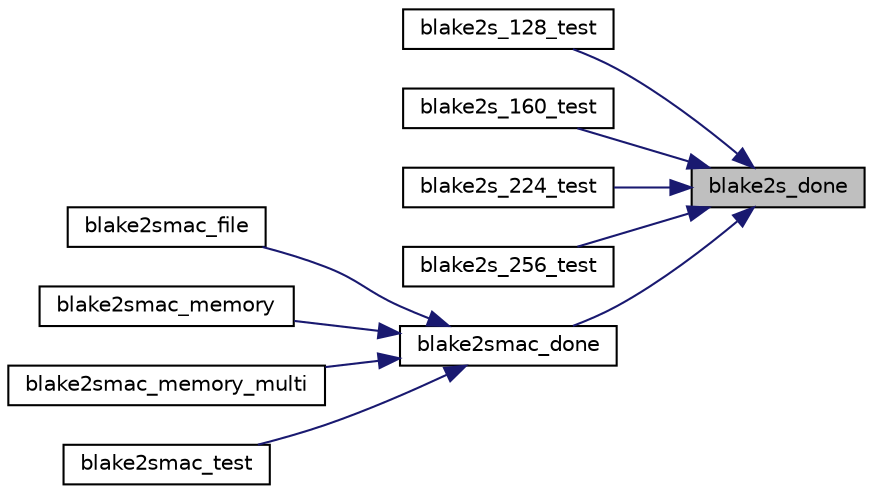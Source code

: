 digraph "blake2s_done"
{
 // LATEX_PDF_SIZE
  edge [fontname="Helvetica",fontsize="10",labelfontname="Helvetica",labelfontsize="10"];
  node [fontname="Helvetica",fontsize="10",shape=record];
  rankdir="RL";
  Node149 [label="blake2s_done",height=0.2,width=0.4,color="black", fillcolor="grey75", style="filled", fontcolor="black",tooltip="Terminate the hash to get the digest."];
  Node149 -> Node150 [dir="back",color="midnightblue",fontsize="10",style="solid",fontname="Helvetica"];
  Node150 [label="blake2s_128_test",height=0.2,width=0.4,color="black", fillcolor="white", style="filled",URL="$blake2s_8c.html#a35ad837b8eb060d5ada9e83aa4fc05e1",tooltip="Self-test the hash."];
  Node149 -> Node151 [dir="back",color="midnightblue",fontsize="10",style="solid",fontname="Helvetica"];
  Node151 [label="blake2s_160_test",height=0.2,width=0.4,color="black", fillcolor="white", style="filled",URL="$blake2s_8c.html#a547bd6f8ec7604f9482ca05d52de1d53",tooltip="Self-test the hash."];
  Node149 -> Node152 [dir="back",color="midnightblue",fontsize="10",style="solid",fontname="Helvetica"];
  Node152 [label="blake2s_224_test",height=0.2,width=0.4,color="black", fillcolor="white", style="filled",URL="$blake2s_8c.html#ab0d7984b339f968398dc6b63fb3732f5",tooltip="Self-test the hash."];
  Node149 -> Node153 [dir="back",color="midnightblue",fontsize="10",style="solid",fontname="Helvetica"];
  Node153 [label="blake2s_256_test",height=0.2,width=0.4,color="black", fillcolor="white", style="filled",URL="$blake2s_8c.html#a89560ab6554753baea0950372744f02e",tooltip="Self-test the hash."];
  Node149 -> Node154 [dir="back",color="midnightblue",fontsize="10",style="solid",fontname="Helvetica"];
  Node154 [label="blake2smac_done",height=0.2,width=0.4,color="black", fillcolor="white", style="filled",URL="$blake2smac_8c.html#af268b3c5222438337934ed26be851579",tooltip="Terminate a BLAKE2S MAC session."];
  Node154 -> Node155 [dir="back",color="midnightblue",fontsize="10",style="solid",fontname="Helvetica"];
  Node155 [label="blake2smac_file",height=0.2,width=0.4,color="black", fillcolor="white", style="filled",URL="$blake2smac__file_8c.html#abc529c6de44b41397be3a1d166d9a7ba",tooltip="BLAKE2S MAC a file."];
  Node154 -> Node156 [dir="back",color="midnightblue",fontsize="10",style="solid",fontname="Helvetica"];
  Node156 [label="blake2smac_memory",height=0.2,width=0.4,color="black", fillcolor="white", style="filled",URL="$blake2smac__memory_8c.html#aea1e8633862804ea1944985b7c5f17d8",tooltip="BLAKE2S MAC a block of memory to produce the authentication tag."];
  Node154 -> Node157 [dir="back",color="midnightblue",fontsize="10",style="solid",fontname="Helvetica"];
  Node157 [label="blake2smac_memory_multi",height=0.2,width=0.4,color="black", fillcolor="white", style="filled",URL="$blake2smac__memory__multi_8c.html#a535ad0f9c023812c0651cd566912d958",tooltip="BLAKE2S MAC multiple blocks of memory to produce the authentication tag."];
  Node154 -> Node158 [dir="back",color="midnightblue",fontsize="10",style="solid",fontname="Helvetica"];
  Node158 [label="blake2smac_test",height=0.2,width=0.4,color="black", fillcolor="white", style="filled",URL="$blake2smac__test_8c.html#a42d2cb7bf53a66b206aef3ba1a889173",tooltip=" "];
}
